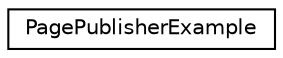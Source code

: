 digraph "Graphical Class Hierarchy"
{
  edge [fontname="Helvetica",fontsize="10",labelfontname="Helvetica",labelfontsize="10"];
  node [fontname="Helvetica",fontsize="10",shape=record];
  rankdir="LR";
  Node1 [label="PagePublisherExample",height=0.2,width=0.4,color="black", fillcolor="white", style="filled",URL="$class_page_publisher_example.html"];
}
